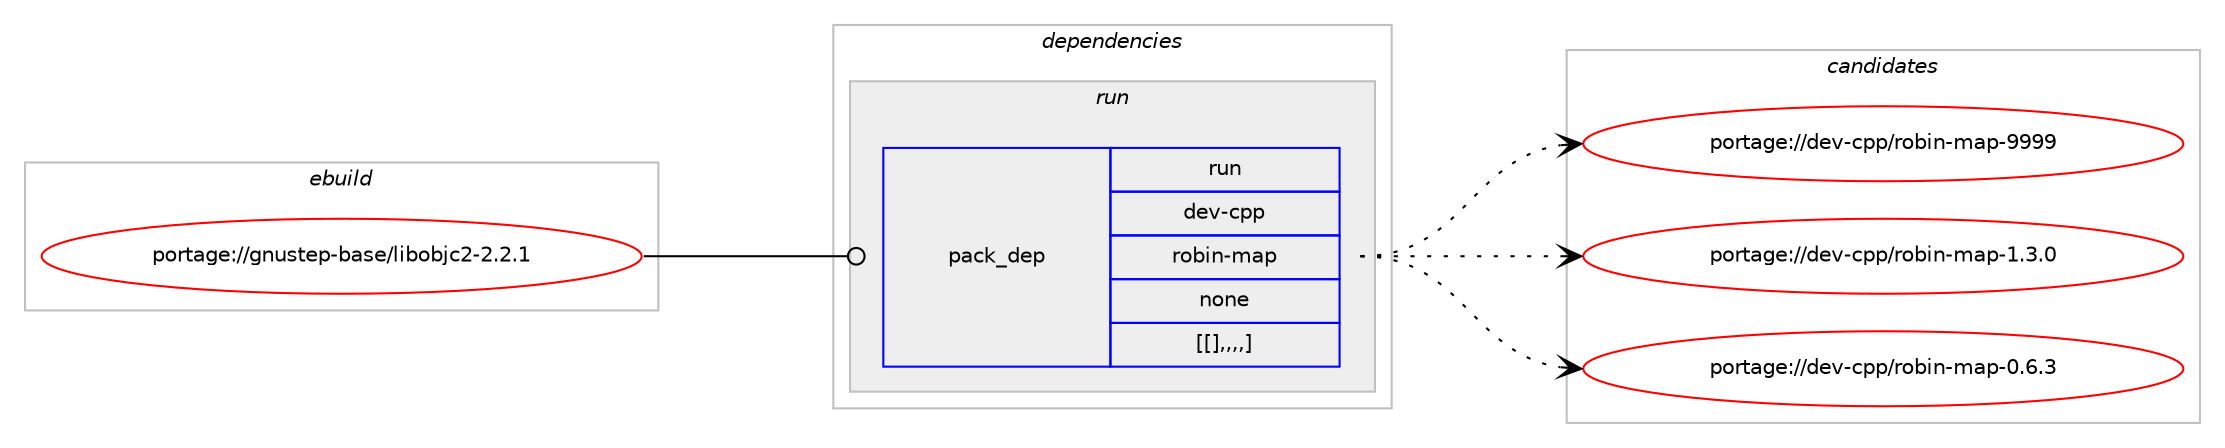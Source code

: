 digraph prolog {

# *************
# Graph options
# *************

newrank=true;
concentrate=true;
compound=true;
graph [rankdir=LR,fontname=Helvetica,fontsize=10,ranksep=1.5];#, ranksep=2.5, nodesep=0.2];
edge  [arrowhead=vee];
node  [fontname=Helvetica,fontsize=10];

# **********
# The ebuild
# **********

subgraph cluster_leftcol {
color=gray;
label=<<i>ebuild</i>>;
id [label="portage://gnustep-base/libobjc2-2.2.1", color=red, width=4, href="../gnustep-base/libobjc2-2.2.1.svg"];
}

# ****************
# The dependencies
# ****************

subgraph cluster_midcol {
color=gray;
label=<<i>dependencies</i>>;
subgraph cluster_compile {
fillcolor="#eeeeee";
style=filled;
label=<<i>compile</i>>;
}
subgraph cluster_compileandrun {
fillcolor="#eeeeee";
style=filled;
label=<<i>compile and run</i>>;
}
subgraph cluster_run {
fillcolor="#eeeeee";
style=filled;
label=<<i>run</i>>;
subgraph pack176868 {
dependency246466 [label=<<TABLE BORDER="0" CELLBORDER="1" CELLSPACING="0" CELLPADDING="4" WIDTH="220"><TR><TD ROWSPAN="6" CELLPADDING="30">pack_dep</TD></TR><TR><TD WIDTH="110">run</TD></TR><TR><TD>dev-cpp</TD></TR><TR><TD>robin-map</TD></TR><TR><TD>none</TD></TR><TR><TD>[[],,,,]</TD></TR></TABLE>>, shape=none, color=blue];
}
id:e -> dependency246466:w [weight=20,style="solid",arrowhead="odot"];
}
}

# **************
# The candidates
# **************

subgraph cluster_choices {
rank=same;
color=gray;
label=<<i>candidates</i>>;

subgraph choice176868 {
color=black;
nodesep=1;
choice1001011184599112112471141119810511045109971124557575757 [label="portage://dev-cpp/robin-map-9999", color=red, width=4,href="../dev-cpp/robin-map-9999.svg"];
choice100101118459911211247114111981051104510997112454946514648 [label="portage://dev-cpp/robin-map-1.3.0", color=red, width=4,href="../dev-cpp/robin-map-1.3.0.svg"];
choice100101118459911211247114111981051104510997112454846544651 [label="portage://dev-cpp/robin-map-0.6.3", color=red, width=4,href="../dev-cpp/robin-map-0.6.3.svg"];
dependency246466:e -> choice1001011184599112112471141119810511045109971124557575757:w [style=dotted,weight="100"];
dependency246466:e -> choice100101118459911211247114111981051104510997112454946514648:w [style=dotted,weight="100"];
dependency246466:e -> choice100101118459911211247114111981051104510997112454846544651:w [style=dotted,weight="100"];
}
}

}
